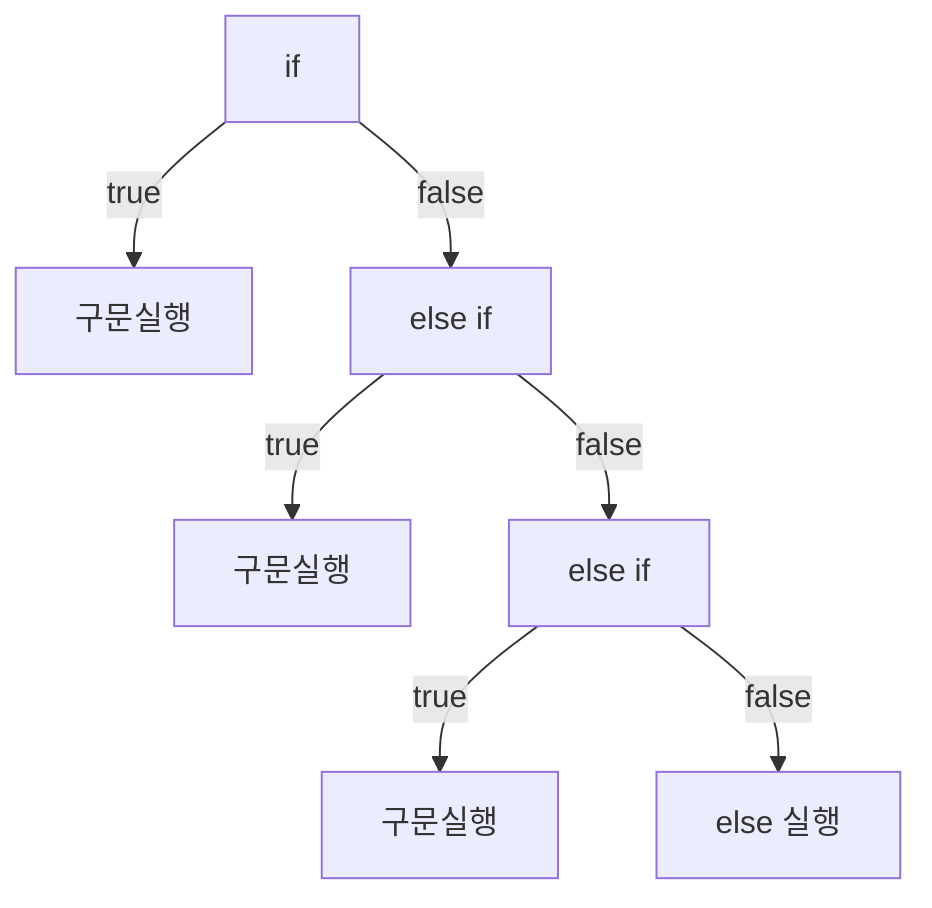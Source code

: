 graph TD
    A[if] --> |true| B[구문실행]
    A --> |false| C[else if]
    C --> |true| D[구문실행]
    C --> |false| E[else if]
    E --> |true| F[구문실행]
    E --> |false| G[else 실행]
